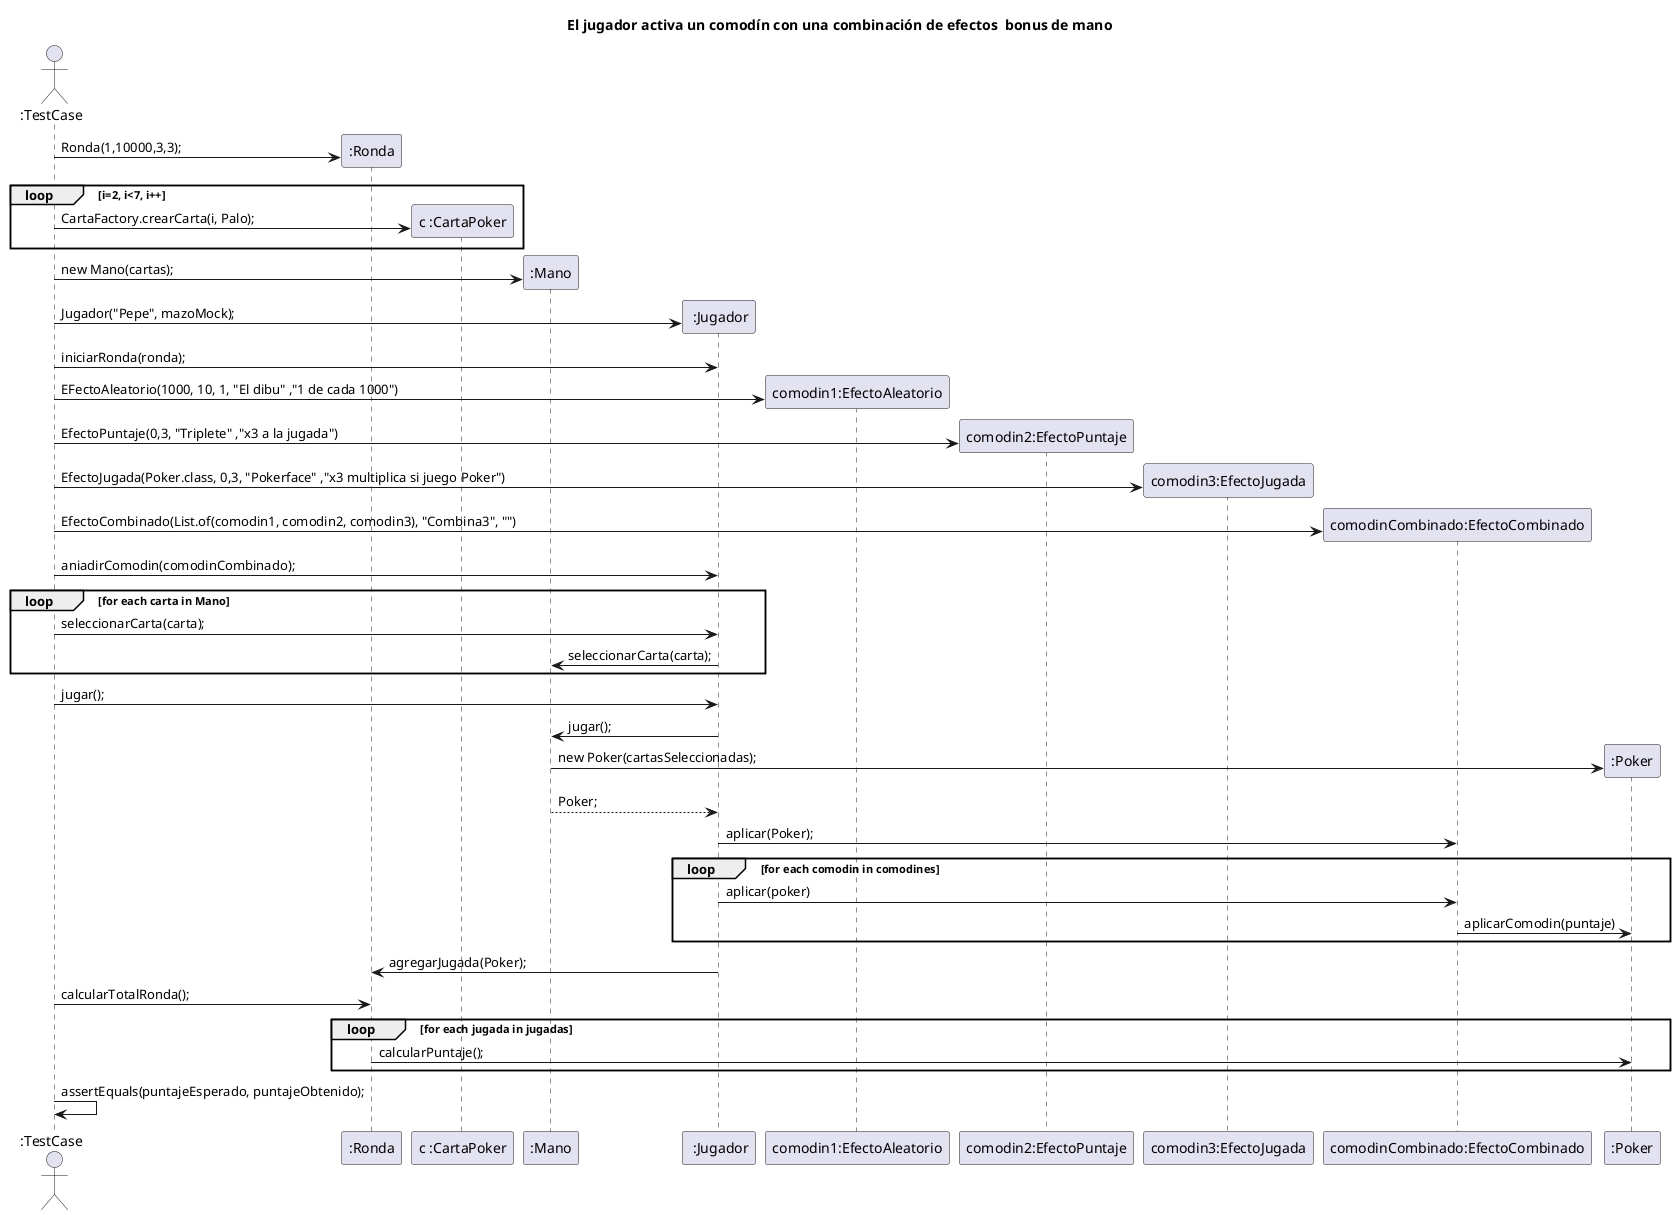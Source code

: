 @startuml
'https://plantuml.com/sequence-diagram

title El jugador activa un comodín con una combinación de efectos  bonus de mano
actor ":TestCase" as user
participant ":Ronda" as ronda
participant "c :CartaPoker" as carta
participant ":Mano" as mano
participant " :Jugador" as jugador
participant "comodin1:EfectoAleatorio" as aleatorio
participant "comodin2:EfectoPuntaje" as puntaje
participant "comodin3:EfectoJugada" as jugada
participant "comodinCombinado:EfectoCombinado" as comodin

user -> ronda **: Ronda(1,10000,3,3);
loop i=2, i<7, i++
    user -> carta **: CartaFactory.crearCarta(i, Palo);
end
user -> mano **: new Mano(cartas);
user -> jugador **: Jugador("Pepe", mazoMock);
user -> jugador: iniciarRonda(ronda);
user -> aleatorio **: EFectoAleatorio(1000, 10, 1, "El dibu" ,"1 de cada 1000")
user -> puntaje **: EfectoPuntaje(0,3, "Triplete" ,"x3 a la jugada")
user -> jugada **: EfectoJugada(Poker.class, 0,3, "Pokerface" ,"x3 multiplica si juego Poker")

user -> comodin **: EfectoCombinado(List.of(comodin1, comodin2, comodin3), "Combina3", "")
user -> jugador :aniadirComodin(comodinCombinado);

loop for each carta in Mano
    user -> jugador: seleccionarCarta(carta);
    jugador -> mano: seleccionarCarta(carta);
end

user -> jugador: jugar();
jugador -> mano: jugar();
mano -> ":Poker" as poker**: new Poker(cartasSeleccionadas);
mano --> jugador: Poker;
jugador -> comodin: aplicar(Poker);

loop for each comodin in comodines
jugador -> comodin: aplicar(poker)
comodin -> poker: aplicarComodin(puntaje)
end

jugador -> ronda: agregarJugada(Poker);
user -> ronda: calcularTotalRonda();
loop for each jugada in jugadas
    ronda -> poker: calcularPuntaje();
end

user -> user: assertEquals(puntajeEsperado, puntajeObtenido);
@enduml